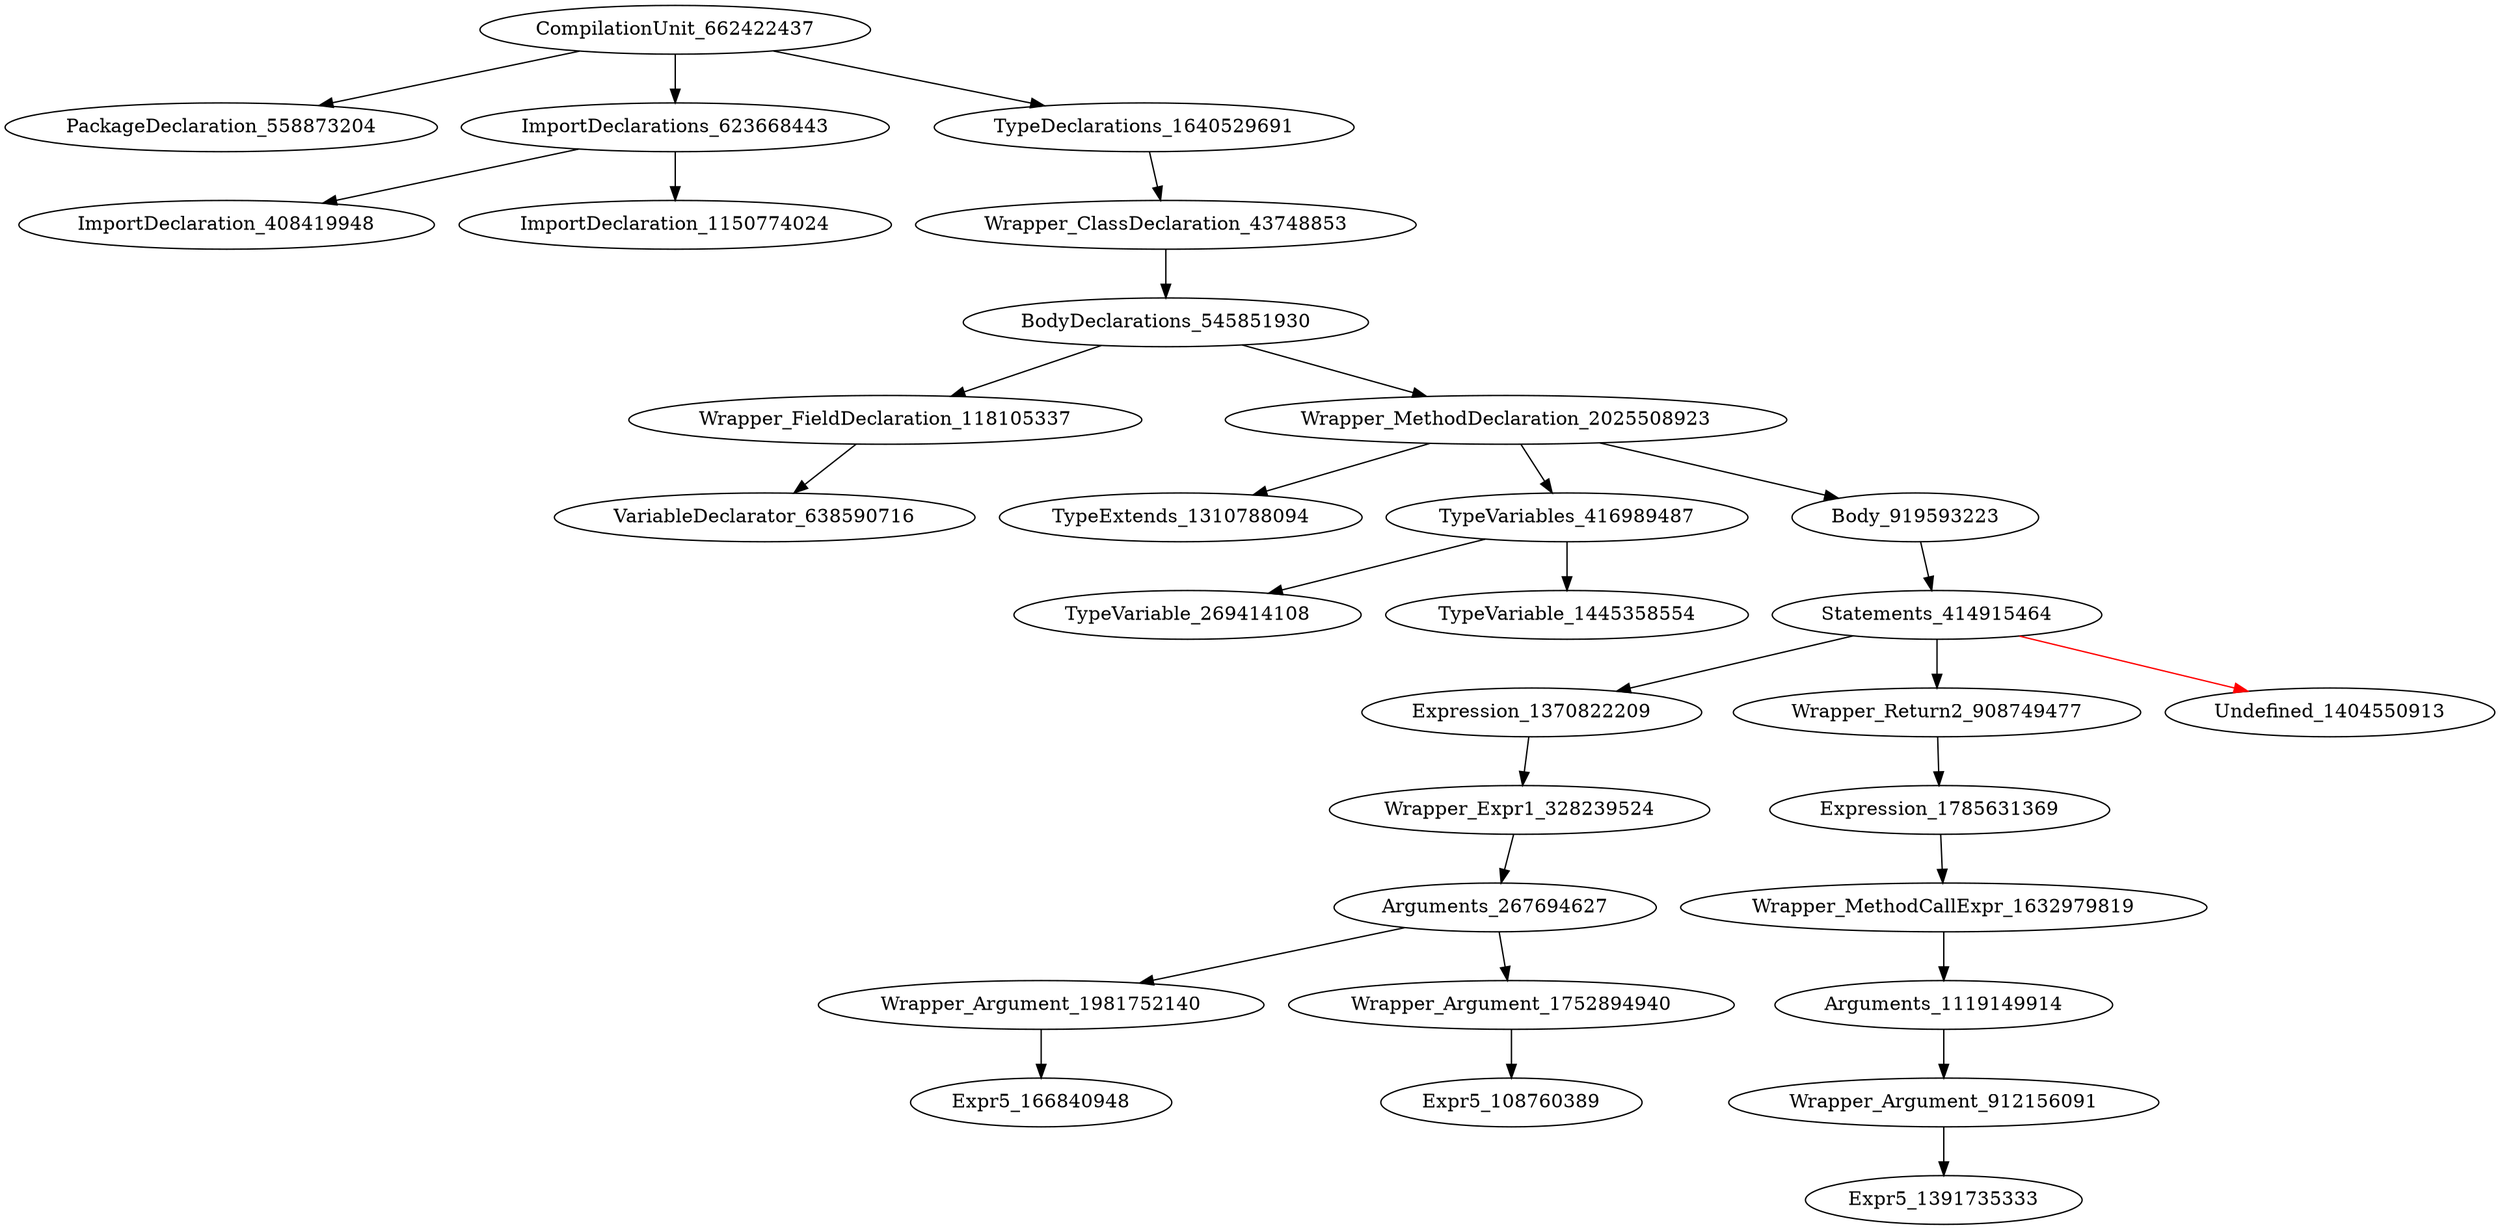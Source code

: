 digraph {
CompilationUnit_662422437 -> PackageDeclaration_558873204
CompilationUnit_662422437 -> ImportDeclarations_623668443
CompilationUnit_662422437 -> TypeDeclarations_1640529691
ImportDeclarations_623668443 -> ImportDeclaration_408419948
ImportDeclarations_623668443 -> ImportDeclaration_1150774024
TypeDeclarations_1640529691 -> Wrapper_ClassDeclaration_43748853
Wrapper_ClassDeclaration_43748853 -> BodyDeclarations_545851930
BodyDeclarations_545851930 -> Wrapper_FieldDeclaration_118105337
BodyDeclarations_545851930 -> Wrapper_MethodDeclaration_2025508923
Wrapper_FieldDeclaration_118105337 -> VariableDeclarator_638590716
Wrapper_MethodDeclaration_2025508923 -> TypeExtends_1310788094
Wrapper_MethodDeclaration_2025508923 -> TypeVariables_416989487
Wrapper_MethodDeclaration_2025508923 -> Body_919593223
TypeVariables_416989487 -> TypeVariable_269414108
TypeVariables_416989487 -> TypeVariable_1445358554
Body_919593223 -> Statements_414915464
Statements_414915464 -> Expression_1370822209
Statements_414915464 -> Wrapper_Return2_908749477
Statements_414915464 -> Undefined_1404550913 [color = red] 
Expression_1370822209 -> Wrapper_Expr1_328239524
Wrapper_Return2_908749477 -> Expression_1785631369
Wrapper_Expr1_328239524 -> Arguments_267694627
Expression_1785631369 -> Wrapper_MethodCallExpr_1632979819
Arguments_267694627 -> Wrapper_Argument_1981752140
Arguments_267694627 -> Wrapper_Argument_1752894940
Wrapper_MethodCallExpr_1632979819 -> Arguments_1119149914
Wrapper_Argument_1981752140 -> Expr5_166840948
Wrapper_Argument_1752894940 -> Expr5_108760389
Arguments_1119149914 -> Wrapper_Argument_912156091
Wrapper_Argument_912156091 -> Expr5_1391735333
}